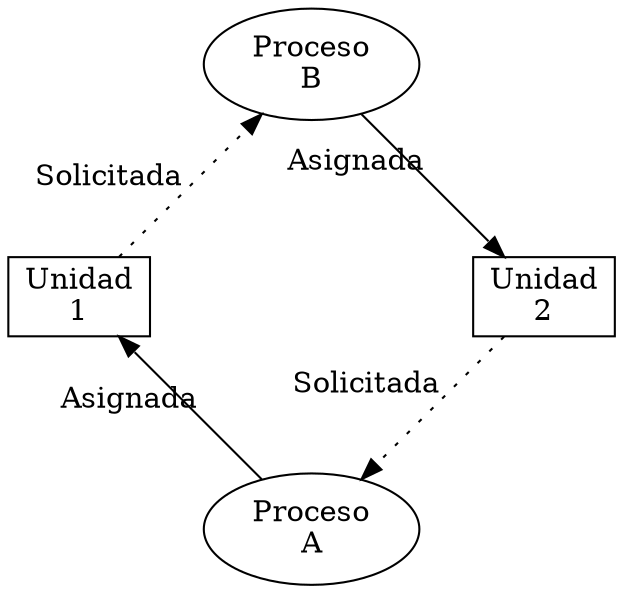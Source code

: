 #+begin_src dot :exports results :file ltxpng/bloqueo_mutuo_simple.png
digraph G {
	layout = circo;

	A [label = "Proceso\nA"];
	B [label = "Proceso\nB"];
	1 [label = "Unidad\n1", shape = box];
	2 [label = "Unidad\n2", shape = box];

	A -> 1 [label = "Asignada"];
	B -> 2 [label = "Asignada"];
	2 -> A [label = "Solicitada", style = dotted];
	1 -> B [label = "Solicitada", style = dotted];
}
#+end_src
